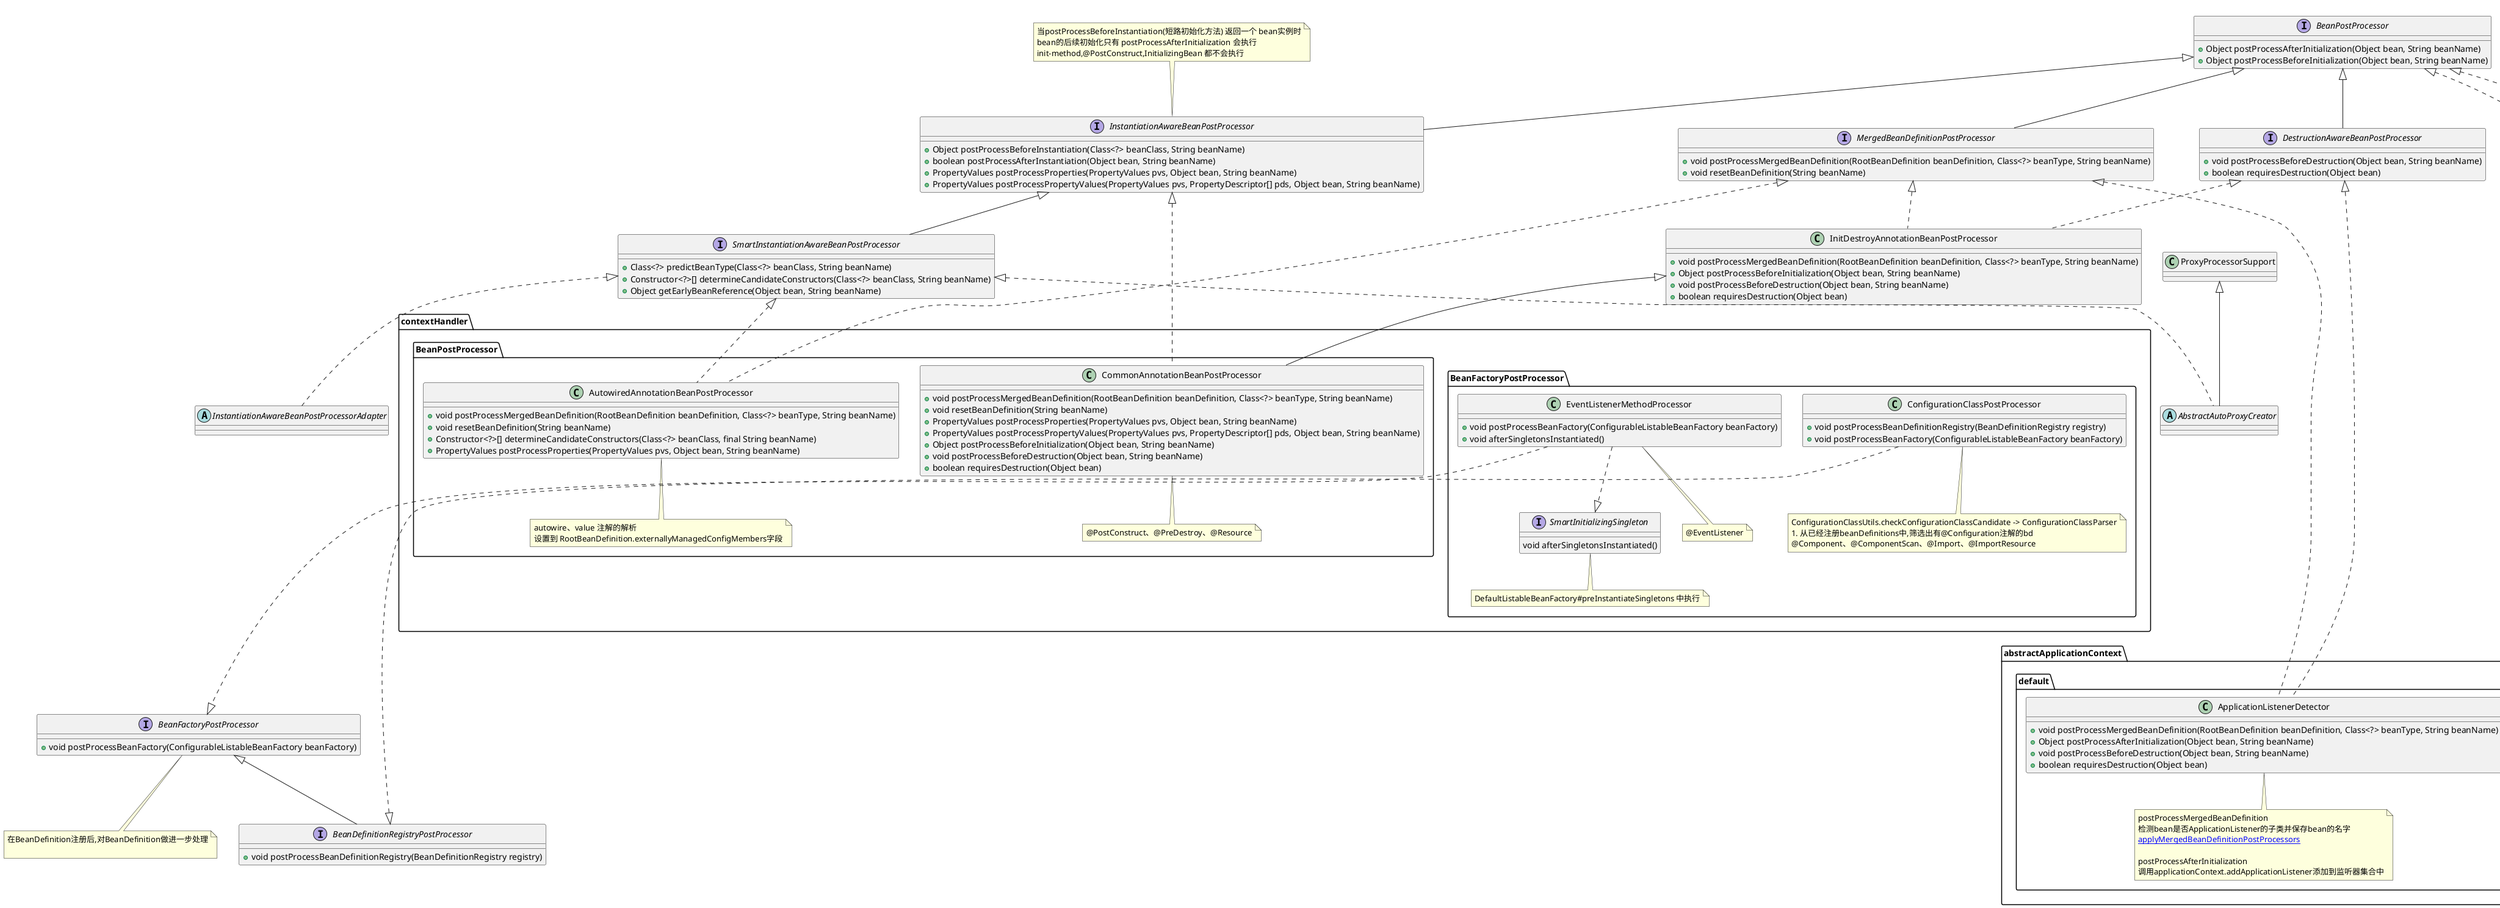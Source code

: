 @startuml
'https://plantuml.com/class-diagram
interface BeanPostProcessor{
    + Object postProcessAfterInitialization(Object bean, String beanName)
    + Object postProcessBeforeInitialization(Object bean, String beanName)
}
interface InstantiationAwareBeanPostProcessor extends BeanPostProcessor{
    + Object postProcessBeforeInstantiation(Class<?> beanClass, String beanName)
    + boolean postProcessAfterInstantiation(Object bean, String beanName)
    + PropertyValues postProcessProperties(PropertyValues pvs, Object bean, String beanName)
    + PropertyValues postProcessPropertyValues(PropertyValues pvs, PropertyDescriptor[] pds, Object bean, String beanName)
}
note top
当postProcessBeforeInstantiation(短路初始化方法) 返回一个 bean实例时
bean的后续初始化只有 postProcessAfterInitialization 会执行
init-method,@PostConstruct,InitializingBean 都不会执行
end note

interface MergedBeanDefinitionPostProcessor extends BeanPostProcessor{
	+ void postProcessMergedBeanDefinition(RootBeanDefinition beanDefinition, Class<?> beanType, String beanName)
    + void resetBeanDefinition(String beanName)
}

interface DestructionAwareBeanPostProcessor extends BeanPostProcessor{
    + void postProcessBeforeDestruction(Object bean, String beanName)
    + boolean requiresDestruction(Object bean)
}

interface SmartInstantiationAwareBeanPostProcessor extends InstantiationAwareBeanPostProcessor{
    + Class<?> predictBeanType(Class<?> beanClass, String beanName)
    + Constructor<?>[] determineCandidateConstructors(Class<?> beanClass, String beanName)
    + Object getEarlyBeanReference(Object bean, String beanName)
}

class InitDestroyAnnotationBeanPostProcessor implements DestructionAwareBeanPostProcessor, MergedBeanDefinitionPostProcessor{
    + void postProcessMergedBeanDefinition(RootBeanDefinition beanDefinition, Class<?> beanType, String beanName)
    + Object postProcessBeforeInitialization(Object bean, String beanName)
    + void postProcessBeforeDestruction(Object bean, String beanName)
    + boolean requiresDestruction(Object bean)
}




class BeanPostProcessorCache {
     List<InstantiationAwareBeanPostProcessor> instantiationAware = new ArrayList<>();
     List<SmartInstantiationAwareBeanPostProcessor> smartInstantiationAware = new ArrayList<>();
     List<DestructionAwareBeanPostProcessor> destructionAware = new ArrayList<>();
     List<MergedBeanDefinitionPostProcessor> mergedDefinition = new ArrayList<>();
}



abstract class InstantiationAwareBeanPostProcessorAdapter implements SmartInstantiationAwareBeanPostProcessor
abstract class AbstractAutoProxyCreator extends ProxyProcessorSupport implements SmartInstantiationAwareBeanPostProcessor




interface BeanFactoryPostProcessor{
    + void postProcessBeanFactory(ConfigurableListableBeanFactory beanFactory)
}
interface BeanDefinitionRegistryPostProcessor extends BeanFactoryPostProcessor{
    + void postProcessBeanDefinitionRegistry(BeanDefinitionRegistry registry)
}
note bottom of BeanFactoryPostProcessor
在BeanDefinition注册后,对BeanDefinition做进一步处理

end note

namespace abstractApplicationContext.default{
    class ApplicationContextAwareProcessor{
        + Object postProcessBeforeInitialization(Object bean, String beanName)
    }
    ApplicationContextAwareProcessor .u.....|> .BeanPostProcessor
    class ApplicationListenerDetector{
        + void postProcessMergedBeanDefinition(RootBeanDefinition beanDefinition, Class<?> beanType, String beanName)
        + Object postProcessAfterInitialization(Object bean, String beanName)
        + void postProcessBeforeDestruction(Object bean, String beanName)
        + boolean requiresDestruction(Object bean)
    }
    ApplicationListenerDetector .u.....|> .DestructionAwareBeanPostProcessor
    ApplicationListenerDetector .u.....|> .MergedBeanDefinitionPostProcessor
    note bottom of ApplicationListenerDetector
    postProcessMergedBeanDefinition
    检测bean是否ApplicationListener的子类并保存bean的名字
    [[../active/003_createBeanInstance.puml applyMergedBeanDefinitionPostProcessors]]

    postProcessAfterInitialization
    调用applicationContext.addApplicationListener添加到监听器集合中
    end note

    class BeanPostProcessorChecker implements .BeanPostProcessor
}


namespace contextHandler{
    namespace BeanFactoryPostProcessor {
        interface SmartInitializingSingleton{
            void afterSingletonsInstantiated()
        }
        note bottom
        DefaultListableBeanFactory#preInstantiateSingletons 中执行
        end note
        class ConfigurationClassPostProcessor{
            + void postProcessBeanDefinitionRegistry(BeanDefinitionRegistry registry)
            + void postProcessBeanFactory(ConfigurableListableBeanFactory beanFactory)
        }
        note bottom
        ConfigurationClassUtils.checkConfigurationClassCandidate -> ConfigurationClassParser
        #从已经注册beanDefinitions中,筛选出有@Configuration注解的bd
        @Component、@ComponentScan、@Import、@ImportResource
        end note
        ConfigurationClassPostProcessor ....|> .BeanDefinitionRegistryPostProcessor

        class EventListenerMethodProcessor {
            + void postProcessBeanFactory(ConfigurableListableBeanFactory beanFactory)
            + void afterSingletonsInstantiated()
        }
        note bottom
        @EventListener
        end note
        EventListenerMethodProcessor ....|> .BeanFactoryPostProcessor
        EventListenerMethodProcessor ..|> SmartInitializingSingleton

    }
    namespace BeanPostProcessor{
        class AutowiredAnnotationBeanPostProcessor implements .SmartInstantiationAwareBeanPostProcessor,.MergedBeanDefinitionPostProcessor{
            + void postProcessMergedBeanDefinition(RootBeanDefinition beanDefinition, Class<?> beanType, String beanName)
            + void resetBeanDefinition(String beanName)
            + Constructor<?>[] determineCandidateConstructors(Class<?> beanClass, final String beanName)
            + PropertyValues postProcessProperties(PropertyValues pvs, Object bean, String beanName)

        }
        note bottom of AutowiredAnnotationBeanPostProcessor
        autowire、value 注解的解析
        设置到 RootBeanDefinition.externallyManagedConfigMembers字段
        end note
        class CommonAnnotationBeanPostProcessor extends .InitDestroyAnnotationBeanPostProcessor implements .InstantiationAwareBeanPostProcessor{
            + void postProcessMergedBeanDefinition(RootBeanDefinition beanDefinition, Class<?> beanType, String beanName)
            + void resetBeanDefinition(String beanName)
            + PropertyValues postProcessProperties(PropertyValues pvs, Object bean, String beanName)
            + PropertyValues postProcessPropertyValues(PropertyValues pvs, PropertyDescriptor[] pds, Object bean, String beanName)
            + Object postProcessBeforeInitialization(Object bean, String beanName)
            + void postProcessBeforeDestruction(Object bean, String beanName)
            + boolean requiresDestruction(Object bean)
        }
        note bottom of CommonAnnotationBeanPostProcessor
        @PostConstruct、@PreDestroy、@Resource
        end note
    }

}

together {


}

@enduml